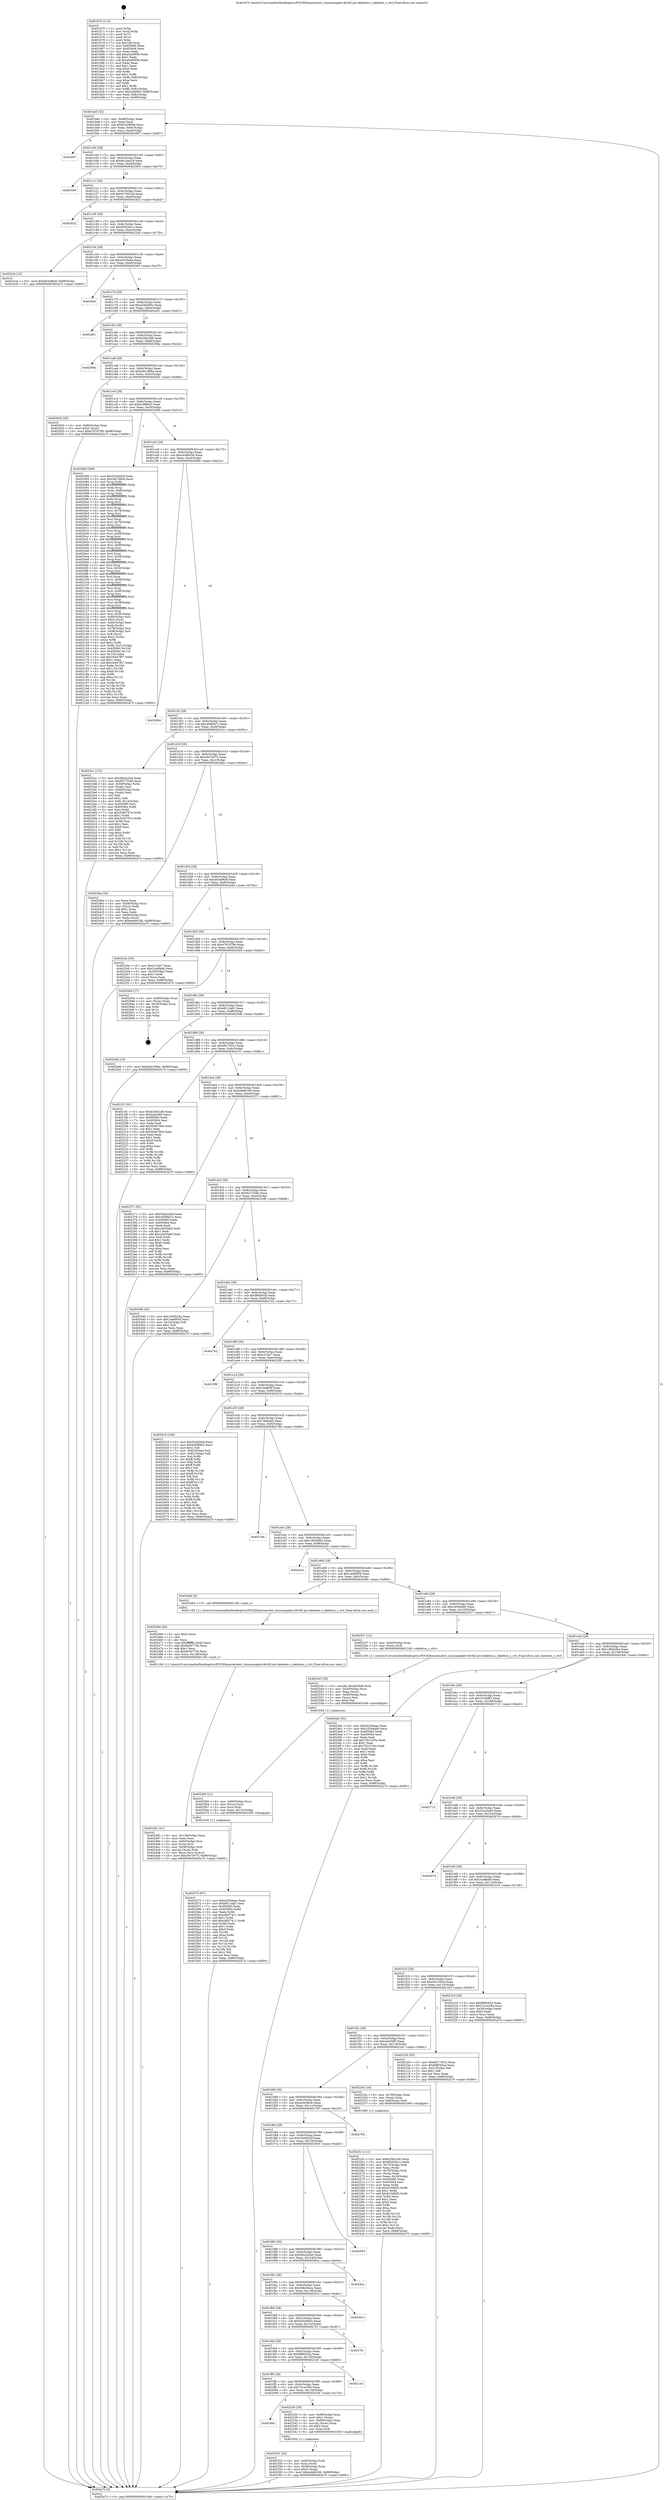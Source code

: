 digraph "0x401b70" {
  label = "0x401b70 (/mnt/c/Users/mathe/Desktop/tcc/POCII/binaries/extr_linuxsamplesv4lv4l2-pci-skeleton.c_skeleton_s_ctrl_Final-ollvm.out::main(0))"
  labelloc = "t"
  node[shape=record]

  Entry [label="",width=0.3,height=0.3,shape=circle,fillcolor=black,style=filled]
  "0x401be0" [label="{
     0x401be0 [32]\l
     | [instrs]\l
     &nbsp;&nbsp;0x401be0 \<+6\>: mov -0x88(%rbp),%eax\l
     &nbsp;&nbsp;0x401be6 \<+2\>: mov %eax,%ecx\l
     &nbsp;&nbsp;0x401be8 \<+6\>: sub $0x81bc890b,%ecx\l
     &nbsp;&nbsp;0x401bee \<+6\>: mov %eax,-0x9c(%rbp)\l
     &nbsp;&nbsp;0x401bf4 \<+6\>: mov %ecx,-0xa0(%rbp)\l
     &nbsp;&nbsp;0x401bfa \<+6\>: je 00000000004026f7 \<main+0xb87\>\l
  }"]
  "0x4026f7" [label="{
     0x4026f7\l
  }", style=dashed]
  "0x401c00" [label="{
     0x401c00 [28]\l
     | [instrs]\l
     &nbsp;&nbsp;0x401c00 \<+5\>: jmp 0000000000401c05 \<main+0x95\>\l
     &nbsp;&nbsp;0x401c05 \<+6\>: mov -0x9c(%rbp),%eax\l
     &nbsp;&nbsp;0x401c0b \<+5\>: sub $0x8410aa18,%eax\l
     &nbsp;&nbsp;0x401c10 \<+6\>: mov %eax,-0xa4(%rbp)\l
     &nbsp;&nbsp;0x401c16 \<+6\>: je 00000000004025e5 \<main+0xa75\>\l
  }"]
  Exit [label="",width=0.3,height=0.3,shape=circle,fillcolor=black,style=filled,peripheries=2]
  "0x4025e5" [label="{
     0x4025e5\l
  }", style=dashed]
  "0x401c1c" [label="{
     0x401c1c [28]\l
     | [instrs]\l
     &nbsp;&nbsp;0x401c1c \<+5\>: jmp 0000000000401c21 \<main+0xb1\>\l
     &nbsp;&nbsp;0x401c21 \<+6\>: mov -0x9c(%rbp),%eax\l
     &nbsp;&nbsp;0x401c27 \<+5\>: sub $0x9179d14d,%eax\l
     &nbsp;&nbsp;0x401c2c \<+6\>: mov %eax,-0xa8(%rbp)\l
     &nbsp;&nbsp;0x401c32 \<+6\>: je 0000000000402622 \<main+0xab2\>\l
  }"]
  "0x402575" [label="{
     0x402575 [97]\l
     | [instrs]\l
     &nbsp;&nbsp;0x402575 \<+5\>: mov $0xa020deaa,%eax\l
     &nbsp;&nbsp;0x40257a \<+5\>: mov $0xd811daf1,%esi\l
     &nbsp;&nbsp;0x40257f \<+7\>: mov 0x405060,%edx\l
     &nbsp;&nbsp;0x402586 \<+8\>: mov 0x405064,%r8d\l
     &nbsp;&nbsp;0x40258e \<+3\>: mov %edx,%r9d\l
     &nbsp;&nbsp;0x402591 \<+7\>: sub $0xcdb57411,%r9d\l
     &nbsp;&nbsp;0x402598 \<+4\>: sub $0x1,%r9d\l
     &nbsp;&nbsp;0x40259c \<+7\>: add $0xcdb57411,%r9d\l
     &nbsp;&nbsp;0x4025a3 \<+4\>: imul %r9d,%edx\l
     &nbsp;&nbsp;0x4025a7 \<+3\>: and $0x1,%edx\l
     &nbsp;&nbsp;0x4025aa \<+3\>: cmp $0x0,%edx\l
     &nbsp;&nbsp;0x4025ad \<+4\>: sete %r10b\l
     &nbsp;&nbsp;0x4025b1 \<+4\>: cmp $0xa,%r8d\l
     &nbsp;&nbsp;0x4025b5 \<+4\>: setl %r11b\l
     &nbsp;&nbsp;0x4025b9 \<+3\>: mov %r10b,%bl\l
     &nbsp;&nbsp;0x4025bc \<+3\>: and %r11b,%bl\l
     &nbsp;&nbsp;0x4025bf \<+3\>: xor %r11b,%r10b\l
     &nbsp;&nbsp;0x4025c2 \<+3\>: or %r10b,%bl\l
     &nbsp;&nbsp;0x4025c5 \<+3\>: test $0x1,%bl\l
     &nbsp;&nbsp;0x4025c8 \<+3\>: cmovne %esi,%eax\l
     &nbsp;&nbsp;0x4025cb \<+6\>: mov %eax,-0x88(%rbp)\l
     &nbsp;&nbsp;0x4025d1 \<+5\>: jmp 0000000000402a70 \<main+0xf00\>\l
  }"]
  "0x402622" [label="{
     0x402622\l
  }", style=dashed]
  "0x401c38" [label="{
     0x401c38 [28]\l
     | [instrs]\l
     &nbsp;&nbsp;0x401c38 \<+5\>: jmp 0000000000401c3d \<main+0xcd\>\l
     &nbsp;&nbsp;0x401c3d \<+6\>: mov -0x9c(%rbp),%eax\l
     &nbsp;&nbsp;0x401c43 \<+5\>: sub $0x95d34e1c,%eax\l
     &nbsp;&nbsp;0x401c48 \<+6\>: mov %eax,-0xac(%rbp)\l
     &nbsp;&nbsp;0x401c4e \<+6\>: je 00000000004022cb \<main+0x75b\>\l
  }"]
  "0x402560" [label="{
     0x402560 [21]\l
     | [instrs]\l
     &nbsp;&nbsp;0x402560 \<+4\>: mov -0x60(%rbp),%rcx\l
     &nbsp;&nbsp;0x402564 \<+3\>: mov (%rcx),%rcx\l
     &nbsp;&nbsp;0x402567 \<+3\>: mov %rcx,%rdi\l
     &nbsp;&nbsp;0x40256a \<+6\>: mov %eax,-0x13c(%rbp)\l
     &nbsp;&nbsp;0x402570 \<+5\>: call 0000000000401030 \<free@plt\>\l
     | [calls]\l
     &nbsp;&nbsp;0x401030 \{1\} (unknown)\l
  }"]
  "0x4022cb" [label="{
     0x4022cb [15]\l
     | [instrs]\l
     &nbsp;&nbsp;0x4022cb \<+10\>: movl $0xd63a96c8,-0x88(%rbp)\l
     &nbsp;&nbsp;0x4022d5 \<+5\>: jmp 0000000000402a70 \<main+0xf00\>\l
  }"]
  "0x401c54" [label="{
     0x401c54 [28]\l
     | [instrs]\l
     &nbsp;&nbsp;0x401c54 \<+5\>: jmp 0000000000401c59 \<main+0xe9\>\l
     &nbsp;&nbsp;0x401c59 \<+6\>: mov -0x9c(%rbp),%eax\l
     &nbsp;&nbsp;0x401c5f \<+5\>: sub $0xa020deaa,%eax\l
     &nbsp;&nbsp;0x401c64 \<+6\>: mov %eax,-0xb0(%rbp)\l
     &nbsp;&nbsp;0x401c6a \<+6\>: je 00000000004029ef \<main+0xe7f\>\l
  }"]
  "0x402543" [label="{
     0x402543 [29]\l
     | [instrs]\l
     &nbsp;&nbsp;0x402543 \<+10\>: movabs $0x4030d6,%rdi\l
     &nbsp;&nbsp;0x40254d \<+4\>: mov -0x50(%rbp),%rcx\l
     &nbsp;&nbsp;0x402551 \<+2\>: mov %eax,(%rcx)\l
     &nbsp;&nbsp;0x402553 \<+4\>: mov -0x50(%rbp),%rcx\l
     &nbsp;&nbsp;0x402557 \<+2\>: mov (%rcx),%esi\l
     &nbsp;&nbsp;0x402559 \<+2\>: mov $0x0,%al\l
     &nbsp;&nbsp;0x40255b \<+5\>: call 0000000000401040 \<printf@plt\>\l
     | [calls]\l
     &nbsp;&nbsp;0x401040 \{1\} (unknown)\l
  }"]
  "0x4029ef" [label="{
     0x4029ef\l
  }", style=dashed]
  "0x401c70" [label="{
     0x401c70 [28]\l
     | [instrs]\l
     &nbsp;&nbsp;0x401c70 \<+5\>: jmp 0000000000401c75 \<main+0x105\>\l
     &nbsp;&nbsp;0x401c75 \<+6\>: mov -0x9c(%rbp),%eax\l
     &nbsp;&nbsp;0x401c7b \<+5\>: sub $0xa5dd280c,%eax\l
     &nbsp;&nbsp;0x401c80 \<+6\>: mov %eax,-0xb4(%rbp)\l
     &nbsp;&nbsp;0x401c86 \<+6\>: je 0000000000402a61 \<main+0xef1\>\l
  }"]
  "0x402491" [label="{
     0x402491 [41]\l
     | [instrs]\l
     &nbsp;&nbsp;0x402491 \<+6\>: mov -0x138(%rbp),%ecx\l
     &nbsp;&nbsp;0x402497 \<+3\>: imul %eax,%ecx\l
     &nbsp;&nbsp;0x40249a \<+4\>: mov -0x60(%rbp),%rsi\l
     &nbsp;&nbsp;0x40249e \<+3\>: mov (%rsi),%rsi\l
     &nbsp;&nbsp;0x4024a1 \<+4\>: mov -0x58(%rbp),%rdi\l
     &nbsp;&nbsp;0x4024a5 \<+3\>: movslq (%rdi),%rdi\l
     &nbsp;&nbsp;0x4024a8 \<+3\>: mov %ecx,(%rsi,%rdi,4)\l
     &nbsp;&nbsp;0x4024ab \<+10\>: movl $0xc9e7e075,-0x88(%rbp)\l
     &nbsp;&nbsp;0x4024b5 \<+5\>: jmp 0000000000402a70 \<main+0xf00\>\l
  }"]
  "0x402a61" [label="{
     0x402a61\l
  }", style=dashed]
  "0x401c8c" [label="{
     0x401c8c [28]\l
     | [instrs]\l
     &nbsp;&nbsp;0x401c8c \<+5\>: jmp 0000000000401c91 \<main+0x121\>\l
     &nbsp;&nbsp;0x401c91 \<+6\>: mov -0x9c(%rbp),%eax\l
     &nbsp;&nbsp;0x401c97 \<+5\>: sub $0xb258c2d6,%eax\l
     &nbsp;&nbsp;0x401c9c \<+6\>: mov %eax,-0xb8(%rbp)\l
     &nbsp;&nbsp;0x401ca2 \<+6\>: je 000000000040299a \<main+0xe2a\>\l
  }"]
  "0x402469" [label="{
     0x402469 [40]\l
     | [instrs]\l
     &nbsp;&nbsp;0x402469 \<+5\>: mov $0x2,%ecx\l
     &nbsp;&nbsp;0x40246e \<+1\>: cltd\l
     &nbsp;&nbsp;0x40246f \<+2\>: idiv %ecx\l
     &nbsp;&nbsp;0x402471 \<+6\>: imul $0xfffffffe,%edx,%ecx\l
     &nbsp;&nbsp;0x402477 \<+6\>: add $0x9e5b775b,%ecx\l
     &nbsp;&nbsp;0x40247d \<+3\>: add $0x1,%ecx\l
     &nbsp;&nbsp;0x402480 \<+6\>: sub $0x9e5b775b,%ecx\l
     &nbsp;&nbsp;0x402486 \<+6\>: mov %ecx,-0x138(%rbp)\l
     &nbsp;&nbsp;0x40248c \<+5\>: call 0000000000401160 \<next_i\>\l
     | [calls]\l
     &nbsp;&nbsp;0x401160 \{1\} (/mnt/c/Users/mathe/Desktop/tcc/POCII/binaries/extr_linuxsamplesv4lv4l2-pci-skeleton.c_skeleton_s_ctrl_Final-ollvm.out::next_i)\l
  }"]
  "0x40299a" [label="{
     0x40299a\l
  }", style=dashed]
  "0x401ca8" [label="{
     0x401ca8 [28]\l
     | [instrs]\l
     &nbsp;&nbsp;0x401ca8 \<+5\>: jmp 0000000000401cad \<main+0x13d\>\l
     &nbsp;&nbsp;0x401cad \<+6\>: mov -0x9c(%rbp),%eax\l
     &nbsp;&nbsp;0x401cb3 \<+5\>: sub $0xb4b1d68a,%eax\l
     &nbsp;&nbsp;0x401cb8 \<+6\>: mov %eax,-0xbc(%rbp)\l
     &nbsp;&nbsp;0x401cbe \<+6\>: je 000000000040292b \<main+0xdbb\>\l
  }"]
  "0x402351" [label="{
     0x402351 [32]\l
     | [instrs]\l
     &nbsp;&nbsp;0x402351 \<+4\>: mov -0x60(%rbp),%rdi\l
     &nbsp;&nbsp;0x402355 \<+3\>: mov %rax,(%rdi)\l
     &nbsp;&nbsp;0x402358 \<+4\>: mov -0x58(%rbp),%rax\l
     &nbsp;&nbsp;0x40235c \<+6\>: movl $0x0,(%rax)\l
     &nbsp;&nbsp;0x402362 \<+10\>: movl $0xeeb89166,-0x88(%rbp)\l
     &nbsp;&nbsp;0x40236c \<+5\>: jmp 0000000000402a70 \<main+0xf00\>\l
  }"]
  "0x40292b" [label="{
     0x40292b [25]\l
     | [instrs]\l
     &nbsp;&nbsp;0x40292b \<+4\>: mov -0x80(%rbp),%rax\l
     &nbsp;&nbsp;0x40292f \<+6\>: movl $0x0,(%rax)\l
     &nbsp;&nbsp;0x402935 \<+10\>: movl $0xd787d799,-0x88(%rbp)\l
     &nbsp;&nbsp;0x40293f \<+5\>: jmp 0000000000402a70 \<main+0xf00\>\l
  }"]
  "0x401cc4" [label="{
     0x401cc4 [28]\l
     | [instrs]\l
     &nbsp;&nbsp;0x401cc4 \<+5\>: jmp 0000000000401cc9 \<main+0x159\>\l
     &nbsp;&nbsp;0x401cc9 \<+6\>: mov -0x9c(%rbp),%eax\l
     &nbsp;&nbsp;0x401ccf \<+5\>: sub $0xbc0f89e2,%eax\l
     &nbsp;&nbsp;0x401cd4 \<+6\>: mov %eax,-0xc0(%rbp)\l
     &nbsp;&nbsp;0x401cda \<+6\>: je 0000000000402080 \<main+0x510\>\l
  }"]
  "0x40200c" [label="{
     0x40200c\l
  }", style=dashed]
  "0x402080" [label="{
     0x402080 [309]\l
     | [instrs]\l
     &nbsp;&nbsp;0x402080 \<+5\>: mov $0x52e92b2f,%eax\l
     &nbsp;&nbsp;0x402085 \<+5\>: mov $0x2dc7d9cd,%ecx\l
     &nbsp;&nbsp;0x40208a \<+3\>: mov %rsp,%rdx\l
     &nbsp;&nbsp;0x40208d \<+4\>: add $0xfffffffffffffff0,%rdx\l
     &nbsp;&nbsp;0x402091 \<+3\>: mov %rdx,%rsp\l
     &nbsp;&nbsp;0x402094 \<+4\>: mov %rdx,-0x80(%rbp)\l
     &nbsp;&nbsp;0x402098 \<+3\>: mov %rsp,%rdx\l
     &nbsp;&nbsp;0x40209b \<+4\>: add $0xfffffffffffffff0,%rdx\l
     &nbsp;&nbsp;0x40209f \<+3\>: mov %rdx,%rsp\l
     &nbsp;&nbsp;0x4020a2 \<+3\>: mov %rsp,%rsi\l
     &nbsp;&nbsp;0x4020a5 \<+4\>: add $0xfffffffffffffff0,%rsi\l
     &nbsp;&nbsp;0x4020a9 \<+3\>: mov %rsi,%rsp\l
     &nbsp;&nbsp;0x4020ac \<+4\>: mov %rsi,-0x78(%rbp)\l
     &nbsp;&nbsp;0x4020b0 \<+3\>: mov %rsp,%rsi\l
     &nbsp;&nbsp;0x4020b3 \<+4\>: add $0xfffffffffffffff0,%rsi\l
     &nbsp;&nbsp;0x4020b7 \<+3\>: mov %rsi,%rsp\l
     &nbsp;&nbsp;0x4020ba \<+4\>: mov %rsi,-0x70(%rbp)\l
     &nbsp;&nbsp;0x4020be \<+3\>: mov %rsp,%rsi\l
     &nbsp;&nbsp;0x4020c1 \<+4\>: add $0xfffffffffffffff0,%rsi\l
     &nbsp;&nbsp;0x4020c5 \<+3\>: mov %rsi,%rsp\l
     &nbsp;&nbsp;0x4020c8 \<+4\>: mov %rsi,-0x68(%rbp)\l
     &nbsp;&nbsp;0x4020cc \<+3\>: mov %rsp,%rsi\l
     &nbsp;&nbsp;0x4020cf \<+4\>: add $0xfffffffffffffff0,%rsi\l
     &nbsp;&nbsp;0x4020d3 \<+3\>: mov %rsi,%rsp\l
     &nbsp;&nbsp;0x4020d6 \<+4\>: mov %rsi,-0x60(%rbp)\l
     &nbsp;&nbsp;0x4020da \<+3\>: mov %rsp,%rsi\l
     &nbsp;&nbsp;0x4020dd \<+4\>: add $0xfffffffffffffff0,%rsi\l
     &nbsp;&nbsp;0x4020e1 \<+3\>: mov %rsi,%rsp\l
     &nbsp;&nbsp;0x4020e4 \<+4\>: mov %rsi,-0x58(%rbp)\l
     &nbsp;&nbsp;0x4020e8 \<+3\>: mov %rsp,%rsi\l
     &nbsp;&nbsp;0x4020eb \<+4\>: add $0xfffffffffffffff0,%rsi\l
     &nbsp;&nbsp;0x4020ef \<+3\>: mov %rsi,%rsp\l
     &nbsp;&nbsp;0x4020f2 \<+4\>: mov %rsi,-0x50(%rbp)\l
     &nbsp;&nbsp;0x4020f6 \<+3\>: mov %rsp,%rsi\l
     &nbsp;&nbsp;0x4020f9 \<+4\>: add $0xfffffffffffffff0,%rsi\l
     &nbsp;&nbsp;0x4020fd \<+3\>: mov %rsi,%rsp\l
     &nbsp;&nbsp;0x402100 \<+4\>: mov %rsi,-0x48(%rbp)\l
     &nbsp;&nbsp;0x402104 \<+3\>: mov %rsp,%rsi\l
     &nbsp;&nbsp;0x402107 \<+4\>: add $0xfffffffffffffff0,%rsi\l
     &nbsp;&nbsp;0x40210b \<+3\>: mov %rsi,%rsp\l
     &nbsp;&nbsp;0x40210e \<+4\>: mov %rsi,-0x40(%rbp)\l
     &nbsp;&nbsp;0x402112 \<+3\>: mov %rsp,%rsi\l
     &nbsp;&nbsp;0x402115 \<+4\>: add $0xfffffffffffffff0,%rsi\l
     &nbsp;&nbsp;0x402119 \<+3\>: mov %rsi,%rsp\l
     &nbsp;&nbsp;0x40211c \<+4\>: mov %rsi,-0x38(%rbp)\l
     &nbsp;&nbsp;0x402120 \<+3\>: mov %rsp,%rsi\l
     &nbsp;&nbsp;0x402123 \<+4\>: add $0xfffffffffffffff0,%rsi\l
     &nbsp;&nbsp;0x402127 \<+3\>: mov %rsi,%rsp\l
     &nbsp;&nbsp;0x40212a \<+4\>: mov %rsi,-0x30(%rbp)\l
     &nbsp;&nbsp;0x40212e \<+4\>: mov -0x80(%rbp),%rsi\l
     &nbsp;&nbsp;0x402132 \<+6\>: movl $0x0,(%rsi)\l
     &nbsp;&nbsp;0x402138 \<+6\>: mov -0x8c(%rbp),%edi\l
     &nbsp;&nbsp;0x40213e \<+2\>: mov %edi,(%rdx)\l
     &nbsp;&nbsp;0x402140 \<+4\>: mov -0x78(%rbp),%rsi\l
     &nbsp;&nbsp;0x402144 \<+7\>: mov -0x98(%rbp),%r8\l
     &nbsp;&nbsp;0x40214b \<+3\>: mov %r8,(%rsi)\l
     &nbsp;&nbsp;0x40214e \<+3\>: cmpl $0x2,(%rdx)\l
     &nbsp;&nbsp;0x402151 \<+4\>: setne %r9b\l
     &nbsp;&nbsp;0x402155 \<+4\>: and $0x1,%r9b\l
     &nbsp;&nbsp;0x402159 \<+4\>: mov %r9b,-0x21(%rbp)\l
     &nbsp;&nbsp;0x40215d \<+8\>: mov 0x405060,%r10d\l
     &nbsp;&nbsp;0x402165 \<+8\>: mov 0x405064,%r11d\l
     &nbsp;&nbsp;0x40216d \<+3\>: mov %r10d,%ebx\l
     &nbsp;&nbsp;0x402170 \<+6\>: add $0x24447f07,%ebx\l
     &nbsp;&nbsp;0x402176 \<+3\>: sub $0x1,%ebx\l
     &nbsp;&nbsp;0x402179 \<+6\>: sub $0x24447f07,%ebx\l
     &nbsp;&nbsp;0x40217f \<+4\>: imul %ebx,%r10d\l
     &nbsp;&nbsp;0x402183 \<+4\>: and $0x1,%r10d\l
     &nbsp;&nbsp;0x402187 \<+4\>: cmp $0x0,%r10d\l
     &nbsp;&nbsp;0x40218b \<+4\>: sete %r9b\l
     &nbsp;&nbsp;0x40218f \<+4\>: cmp $0xa,%r11d\l
     &nbsp;&nbsp;0x402193 \<+4\>: setl %r14b\l
     &nbsp;&nbsp;0x402197 \<+3\>: mov %r9b,%r15b\l
     &nbsp;&nbsp;0x40219a \<+3\>: and %r14b,%r15b\l
     &nbsp;&nbsp;0x40219d \<+3\>: xor %r14b,%r9b\l
     &nbsp;&nbsp;0x4021a0 \<+3\>: or %r9b,%r15b\l
     &nbsp;&nbsp;0x4021a3 \<+4\>: test $0x1,%r15b\l
     &nbsp;&nbsp;0x4021a7 \<+3\>: cmovne %ecx,%eax\l
     &nbsp;&nbsp;0x4021aa \<+6\>: mov %eax,-0x88(%rbp)\l
     &nbsp;&nbsp;0x4021b0 \<+5\>: jmp 0000000000402a70 \<main+0xf00\>\l
  }"]
  "0x401ce0" [label="{
     0x401ce0 [28]\l
     | [instrs]\l
     &nbsp;&nbsp;0x401ce0 \<+5\>: jmp 0000000000401ce5 \<main+0x175\>\l
     &nbsp;&nbsp;0x401ce5 \<+6\>: mov -0x9c(%rbp),%eax\l
     &nbsp;&nbsp;0x401ceb \<+5\>: sub $0xc4489c5d,%eax\l
     &nbsp;&nbsp;0x401cf0 \<+6\>: mov %eax,-0xc4(%rbp)\l
     &nbsp;&nbsp;0x401cf6 \<+6\>: je 0000000000402884 \<main+0xd14\>\l
  }"]
  "0x402334" [label="{
     0x402334 [29]\l
     | [instrs]\l
     &nbsp;&nbsp;0x402334 \<+4\>: mov -0x68(%rbp),%rax\l
     &nbsp;&nbsp;0x402338 \<+6\>: movl $0x1,(%rax)\l
     &nbsp;&nbsp;0x40233e \<+4\>: mov -0x68(%rbp),%rax\l
     &nbsp;&nbsp;0x402342 \<+3\>: movslq (%rax),%rax\l
     &nbsp;&nbsp;0x402345 \<+4\>: shl $0x2,%rax\l
     &nbsp;&nbsp;0x402349 \<+3\>: mov %rax,%rdi\l
     &nbsp;&nbsp;0x40234c \<+5\>: call 0000000000401050 \<malloc@plt\>\l
     | [calls]\l
     &nbsp;&nbsp;0x401050 \{1\} (unknown)\l
  }"]
  "0x402884" [label="{
     0x402884\l
  }", style=dashed]
  "0x401cfc" [label="{
     0x401cfc [28]\l
     | [instrs]\l
     &nbsp;&nbsp;0x401cfc \<+5\>: jmp 0000000000401d01 \<main+0x191\>\l
     &nbsp;&nbsp;0x401d01 \<+6\>: mov -0x9c(%rbp),%eax\l
     &nbsp;&nbsp;0x401d07 \<+5\>: sub $0xc658bb7c,%eax\l
     &nbsp;&nbsp;0x401d0c \<+6\>: mov %eax,-0xc8(%rbp)\l
     &nbsp;&nbsp;0x401d12 \<+6\>: je 00000000004023cc \<main+0x85c\>\l
  }"]
  "0x401ff0" [label="{
     0x401ff0 [28]\l
     | [instrs]\l
     &nbsp;&nbsp;0x401ff0 \<+5\>: jmp 0000000000401ff5 \<main+0x485\>\l
     &nbsp;&nbsp;0x401ff5 \<+6\>: mov -0x9c(%rbp),%eax\l
     &nbsp;&nbsp;0x401ffb \<+5\>: sub $0x7e1ec59a,%eax\l
     &nbsp;&nbsp;0x402000 \<+6\>: mov %eax,-0x134(%rbp)\l
     &nbsp;&nbsp;0x402006 \<+6\>: je 0000000000402334 \<main+0x7c4\>\l
  }"]
  "0x4023cc" [label="{
     0x4023cc [122]\l
     | [instrs]\l
     &nbsp;&nbsp;0x4023cc \<+5\>: mov $0x56a2a2bd,%eax\l
     &nbsp;&nbsp;0x4023d1 \<+5\>: mov $0xf5273346,%ecx\l
     &nbsp;&nbsp;0x4023d6 \<+4\>: mov -0x58(%rbp),%rdx\l
     &nbsp;&nbsp;0x4023da \<+2\>: mov (%rdx),%esi\l
     &nbsp;&nbsp;0x4023dc \<+4\>: mov -0x68(%rbp),%rdx\l
     &nbsp;&nbsp;0x4023e0 \<+2\>: cmp (%rdx),%esi\l
     &nbsp;&nbsp;0x4023e2 \<+4\>: setl %dil\l
     &nbsp;&nbsp;0x4023e6 \<+4\>: and $0x1,%dil\l
     &nbsp;&nbsp;0x4023ea \<+4\>: mov %dil,-0x1a(%rbp)\l
     &nbsp;&nbsp;0x4023ee \<+7\>: mov 0x405060,%esi\l
     &nbsp;&nbsp;0x4023f5 \<+8\>: mov 0x405064,%r8d\l
     &nbsp;&nbsp;0x4023fd \<+3\>: mov %esi,%r9d\l
     &nbsp;&nbsp;0x402400 \<+7\>: sub $0x32b0797e,%r9d\l
     &nbsp;&nbsp;0x402407 \<+4\>: sub $0x1,%r9d\l
     &nbsp;&nbsp;0x40240b \<+7\>: add $0x32b0797e,%r9d\l
     &nbsp;&nbsp;0x402412 \<+4\>: imul %r9d,%esi\l
     &nbsp;&nbsp;0x402416 \<+3\>: and $0x1,%esi\l
     &nbsp;&nbsp;0x402419 \<+3\>: cmp $0x0,%esi\l
     &nbsp;&nbsp;0x40241c \<+4\>: sete %dil\l
     &nbsp;&nbsp;0x402420 \<+4\>: cmp $0xa,%r8d\l
     &nbsp;&nbsp;0x402424 \<+4\>: setl %r10b\l
     &nbsp;&nbsp;0x402428 \<+3\>: mov %dil,%r11b\l
     &nbsp;&nbsp;0x40242b \<+3\>: and %r10b,%r11b\l
     &nbsp;&nbsp;0x40242e \<+3\>: xor %r10b,%dil\l
     &nbsp;&nbsp;0x402431 \<+3\>: or %dil,%r11b\l
     &nbsp;&nbsp;0x402434 \<+4\>: test $0x1,%r11b\l
     &nbsp;&nbsp;0x402438 \<+3\>: cmovne %ecx,%eax\l
     &nbsp;&nbsp;0x40243b \<+6\>: mov %eax,-0x88(%rbp)\l
     &nbsp;&nbsp;0x402441 \<+5\>: jmp 0000000000402a70 \<main+0xf00\>\l
  }"]
  "0x401d18" [label="{
     0x401d18 [28]\l
     | [instrs]\l
     &nbsp;&nbsp;0x401d18 \<+5\>: jmp 0000000000401d1d \<main+0x1ad\>\l
     &nbsp;&nbsp;0x401d1d \<+6\>: mov -0x9c(%rbp),%eax\l
     &nbsp;&nbsp;0x401d23 \<+5\>: sub $0xc9e7e075,%eax\l
     &nbsp;&nbsp;0x401d28 \<+6\>: mov %eax,-0xcc(%rbp)\l
     &nbsp;&nbsp;0x401d2e \<+6\>: je 00000000004024ba \<main+0x94a\>\l
  }"]
  "0x4021d3" [label="{
     0x4021d3\l
  }", style=dashed]
  "0x4024ba" [label="{
     0x4024ba [34]\l
     | [instrs]\l
     &nbsp;&nbsp;0x4024ba \<+2\>: xor %eax,%eax\l
     &nbsp;&nbsp;0x4024bc \<+4\>: mov -0x58(%rbp),%rcx\l
     &nbsp;&nbsp;0x4024c0 \<+2\>: mov (%rcx),%edx\l
     &nbsp;&nbsp;0x4024c2 \<+3\>: sub $0x1,%eax\l
     &nbsp;&nbsp;0x4024c5 \<+2\>: sub %eax,%edx\l
     &nbsp;&nbsp;0x4024c7 \<+4\>: mov -0x58(%rbp),%rcx\l
     &nbsp;&nbsp;0x4024cb \<+2\>: mov %edx,(%rcx)\l
     &nbsp;&nbsp;0x4024cd \<+10\>: movl $0xeeb89166,-0x88(%rbp)\l
     &nbsp;&nbsp;0x4024d7 \<+5\>: jmp 0000000000402a70 \<main+0xf00\>\l
  }"]
  "0x401d34" [label="{
     0x401d34 [28]\l
     | [instrs]\l
     &nbsp;&nbsp;0x401d34 \<+5\>: jmp 0000000000401d39 \<main+0x1c9\>\l
     &nbsp;&nbsp;0x401d39 \<+6\>: mov -0x9c(%rbp),%eax\l
     &nbsp;&nbsp;0x401d3f \<+5\>: sub $0xd63a96c8,%eax\l
     &nbsp;&nbsp;0x401d44 \<+6\>: mov %eax,-0xd0(%rbp)\l
     &nbsp;&nbsp;0x401d4a \<+6\>: je 00000000004022da \<main+0x76a\>\l
  }"]
  "0x401fd4" [label="{
     0x401fd4 [28]\l
     | [instrs]\l
     &nbsp;&nbsp;0x401fd4 \<+5\>: jmp 0000000000401fd9 \<main+0x469\>\l
     &nbsp;&nbsp;0x401fd9 \<+6\>: mov -0x9c(%rbp),%eax\l
     &nbsp;&nbsp;0x401fdf \<+5\>: sub $0x6f80542a,%eax\l
     &nbsp;&nbsp;0x401fe4 \<+6\>: mov %eax,-0x130(%rbp)\l
     &nbsp;&nbsp;0x401fea \<+6\>: je 00000000004021d3 \<main+0x663\>\l
  }"]
  "0x4022da" [label="{
     0x4022da [30]\l
     | [instrs]\l
     &nbsp;&nbsp;0x4022da \<+5\>: mov $0xc219a7,%eax\l
     &nbsp;&nbsp;0x4022df \<+5\>: mov $0x2ca8fabb,%ecx\l
     &nbsp;&nbsp;0x4022e4 \<+3\>: mov -0x20(%rbp),%edx\l
     &nbsp;&nbsp;0x4022e7 \<+3\>: cmp $0x1,%edx\l
     &nbsp;&nbsp;0x4022ea \<+3\>: cmovl %ecx,%eax\l
     &nbsp;&nbsp;0x4022ed \<+6\>: mov %eax,-0x88(%rbp)\l
     &nbsp;&nbsp;0x4022f3 \<+5\>: jmp 0000000000402a70 \<main+0xf00\>\l
  }"]
  "0x401d50" [label="{
     0x401d50 [28]\l
     | [instrs]\l
     &nbsp;&nbsp;0x401d50 \<+5\>: jmp 0000000000401d55 \<main+0x1e5\>\l
     &nbsp;&nbsp;0x401d55 \<+6\>: mov -0x9c(%rbp),%eax\l
     &nbsp;&nbsp;0x401d5b \<+5\>: sub $0xd787d799,%eax\l
     &nbsp;&nbsp;0x401d60 \<+6\>: mov %eax,-0xd4(%rbp)\l
     &nbsp;&nbsp;0x401d66 \<+6\>: je 0000000000402944 \<main+0xdd4\>\l
  }"]
  "0x4027f1" [label="{
     0x4027f1\l
  }", style=dashed]
  "0x402944" [label="{
     0x402944 [17]\l
     | [instrs]\l
     &nbsp;&nbsp;0x402944 \<+4\>: mov -0x80(%rbp),%rax\l
     &nbsp;&nbsp;0x402948 \<+2\>: mov (%rax),%eax\l
     &nbsp;&nbsp;0x40294a \<+4\>: lea -0x18(%rbp),%rsp\l
     &nbsp;&nbsp;0x40294e \<+1\>: pop %rbx\l
     &nbsp;&nbsp;0x40294f \<+2\>: pop %r14\l
     &nbsp;&nbsp;0x402951 \<+2\>: pop %r15\l
     &nbsp;&nbsp;0x402953 \<+1\>: pop %rbp\l
     &nbsp;&nbsp;0x402954 \<+1\>: ret\l
  }"]
  "0x401d6c" [label="{
     0x401d6c [28]\l
     | [instrs]\l
     &nbsp;&nbsp;0x401d6c \<+5\>: jmp 0000000000401d71 \<main+0x201\>\l
     &nbsp;&nbsp;0x401d71 \<+6\>: mov -0x9c(%rbp),%eax\l
     &nbsp;&nbsp;0x401d77 \<+5\>: sub $0xd811daf1,%eax\l
     &nbsp;&nbsp;0x401d7c \<+6\>: mov %eax,-0xd8(%rbp)\l
     &nbsp;&nbsp;0x401d82 \<+6\>: je 00000000004025d6 \<main+0xa66\>\l
  }"]
  "0x401fb8" [label="{
     0x401fb8 [28]\l
     | [instrs]\l
     &nbsp;&nbsp;0x401fb8 \<+5\>: jmp 0000000000401fbd \<main+0x44d\>\l
     &nbsp;&nbsp;0x401fbd \<+6\>: mov -0x9c(%rbp),%eax\l
     &nbsp;&nbsp;0x401fc3 \<+5\>: sub $0x64540be3,%eax\l
     &nbsp;&nbsp;0x401fc8 \<+6\>: mov %eax,-0x12c(%rbp)\l
     &nbsp;&nbsp;0x401fce \<+6\>: je 00000000004027f1 \<main+0xc81\>\l
  }"]
  "0x4025d6" [label="{
     0x4025d6 [15]\l
     | [instrs]\l
     &nbsp;&nbsp;0x4025d6 \<+10\>: movl $0xb4b1d68a,-0x88(%rbp)\l
     &nbsp;&nbsp;0x4025e0 \<+5\>: jmp 0000000000402a70 \<main+0xf00\>\l
  }"]
  "0x401d88" [label="{
     0x401d88 [28]\l
     | [instrs]\l
     &nbsp;&nbsp;0x401d88 \<+5\>: jmp 0000000000401d8d \<main+0x21d\>\l
     &nbsp;&nbsp;0x401d8d \<+6\>: mov -0x9c(%rbp),%eax\l
     &nbsp;&nbsp;0x401d93 \<+5\>: sub $0xd917553c,%eax\l
     &nbsp;&nbsp;0x401d98 \<+6\>: mov %eax,-0xdc(%rbp)\l
     &nbsp;&nbsp;0x401d9e \<+6\>: je 00000000004021f1 \<main+0x681\>\l
  }"]
  "0x40291c" [label="{
     0x40291c\l
  }", style=dashed]
  "0x4021f1" [label="{
     0x4021f1 [91]\l
     | [instrs]\l
     &nbsp;&nbsp;0x4021f1 \<+5\>: mov $0xb258c2d6,%eax\l
     &nbsp;&nbsp;0x4021f6 \<+5\>: mov $0x4a4cf4f5,%ecx\l
     &nbsp;&nbsp;0x4021fb \<+7\>: mov 0x405060,%edx\l
     &nbsp;&nbsp;0x402202 \<+7\>: mov 0x405064,%esi\l
     &nbsp;&nbsp;0x402209 \<+2\>: mov %edx,%edi\l
     &nbsp;&nbsp;0x40220b \<+6\>: add $0x5b4b79c6,%edi\l
     &nbsp;&nbsp;0x402211 \<+3\>: sub $0x1,%edi\l
     &nbsp;&nbsp;0x402214 \<+6\>: sub $0x5b4b79c6,%edi\l
     &nbsp;&nbsp;0x40221a \<+3\>: imul %edi,%edx\l
     &nbsp;&nbsp;0x40221d \<+3\>: and $0x1,%edx\l
     &nbsp;&nbsp;0x402220 \<+3\>: cmp $0x0,%edx\l
     &nbsp;&nbsp;0x402223 \<+4\>: sete %r8b\l
     &nbsp;&nbsp;0x402227 \<+3\>: cmp $0xa,%esi\l
     &nbsp;&nbsp;0x40222a \<+4\>: setl %r9b\l
     &nbsp;&nbsp;0x40222e \<+3\>: mov %r8b,%r10b\l
     &nbsp;&nbsp;0x402231 \<+3\>: and %r9b,%r10b\l
     &nbsp;&nbsp;0x402234 \<+3\>: xor %r9b,%r8b\l
     &nbsp;&nbsp;0x402237 \<+3\>: or %r8b,%r10b\l
     &nbsp;&nbsp;0x40223a \<+4\>: test $0x1,%r10b\l
     &nbsp;&nbsp;0x40223e \<+3\>: cmovne %ecx,%eax\l
     &nbsp;&nbsp;0x402241 \<+6\>: mov %eax,-0x88(%rbp)\l
     &nbsp;&nbsp;0x402247 \<+5\>: jmp 0000000000402a70 \<main+0xf00\>\l
  }"]
  "0x401da4" [label="{
     0x401da4 [28]\l
     | [instrs]\l
     &nbsp;&nbsp;0x401da4 \<+5\>: jmp 0000000000401da9 \<main+0x239\>\l
     &nbsp;&nbsp;0x401da9 \<+6\>: mov -0x9c(%rbp),%eax\l
     &nbsp;&nbsp;0x401daf \<+5\>: sub $0xeeb89166,%eax\l
     &nbsp;&nbsp;0x401db4 \<+6\>: mov %eax,-0xe0(%rbp)\l
     &nbsp;&nbsp;0x401dba \<+6\>: je 0000000000402371 \<main+0x801\>\l
  }"]
  "0x401f9c" [label="{
     0x401f9c [28]\l
     | [instrs]\l
     &nbsp;&nbsp;0x401f9c \<+5\>: jmp 0000000000401fa1 \<main+0x431\>\l
     &nbsp;&nbsp;0x401fa1 \<+6\>: mov -0x9c(%rbp),%eax\l
     &nbsp;&nbsp;0x401fa7 \<+5\>: sub $0x58b26eea,%eax\l
     &nbsp;&nbsp;0x401fac \<+6\>: mov %eax,-0x128(%rbp)\l
     &nbsp;&nbsp;0x401fb2 \<+6\>: je 000000000040291c \<main+0xdac\>\l
  }"]
  "0x402371" [label="{
     0x402371 [91]\l
     | [instrs]\l
     &nbsp;&nbsp;0x402371 \<+5\>: mov $0x56a2a2bd,%eax\l
     &nbsp;&nbsp;0x402376 \<+5\>: mov $0xc658bb7c,%ecx\l
     &nbsp;&nbsp;0x40237b \<+7\>: mov 0x405060,%edx\l
     &nbsp;&nbsp;0x402382 \<+7\>: mov 0x405064,%esi\l
     &nbsp;&nbsp;0x402389 \<+2\>: mov %edx,%edi\l
     &nbsp;&nbsp;0x40238b \<+6\>: sub $0xcc835ab0,%edi\l
     &nbsp;&nbsp;0x402391 \<+3\>: sub $0x1,%edi\l
     &nbsp;&nbsp;0x402394 \<+6\>: add $0xcc835ab0,%edi\l
     &nbsp;&nbsp;0x40239a \<+3\>: imul %edi,%edx\l
     &nbsp;&nbsp;0x40239d \<+3\>: and $0x1,%edx\l
     &nbsp;&nbsp;0x4023a0 \<+3\>: cmp $0x0,%edx\l
     &nbsp;&nbsp;0x4023a3 \<+4\>: sete %r8b\l
     &nbsp;&nbsp;0x4023a7 \<+3\>: cmp $0xa,%esi\l
     &nbsp;&nbsp;0x4023aa \<+4\>: setl %r9b\l
     &nbsp;&nbsp;0x4023ae \<+3\>: mov %r8b,%r10b\l
     &nbsp;&nbsp;0x4023b1 \<+3\>: and %r9b,%r10b\l
     &nbsp;&nbsp;0x4023b4 \<+3\>: xor %r9b,%r8b\l
     &nbsp;&nbsp;0x4023b7 \<+3\>: or %r8b,%r10b\l
     &nbsp;&nbsp;0x4023ba \<+4\>: test $0x1,%r10b\l
     &nbsp;&nbsp;0x4023be \<+3\>: cmovne %ecx,%eax\l
     &nbsp;&nbsp;0x4023c1 \<+6\>: mov %eax,-0x88(%rbp)\l
     &nbsp;&nbsp;0x4023c7 \<+5\>: jmp 0000000000402a70 \<main+0xf00\>\l
  }"]
  "0x401dc0" [label="{
     0x401dc0 [28]\l
     | [instrs]\l
     &nbsp;&nbsp;0x401dc0 \<+5\>: jmp 0000000000401dc5 \<main+0x255\>\l
     &nbsp;&nbsp;0x401dc5 \<+6\>: mov -0x9c(%rbp),%eax\l
     &nbsp;&nbsp;0x401dcb \<+5\>: sub $0xf5273346,%eax\l
     &nbsp;&nbsp;0x401dd0 \<+6\>: mov %eax,-0xe4(%rbp)\l
     &nbsp;&nbsp;0x401dd6 \<+6\>: je 0000000000402446 \<main+0x8d6\>\l
  }"]
  "0x4029ca" [label="{
     0x4029ca\l
  }", style=dashed]
  "0x402446" [label="{
     0x402446 [30]\l
     | [instrs]\l
     &nbsp;&nbsp;0x402446 \<+5\>: mov $0x1d92b2ba,%eax\l
     &nbsp;&nbsp;0x40244b \<+5\>: mov $0x1ae6f05d,%ecx\l
     &nbsp;&nbsp;0x402450 \<+3\>: mov -0x1a(%rbp),%dl\l
     &nbsp;&nbsp;0x402453 \<+3\>: test $0x1,%dl\l
     &nbsp;&nbsp;0x402456 \<+3\>: cmovne %ecx,%eax\l
     &nbsp;&nbsp;0x402459 \<+6\>: mov %eax,-0x88(%rbp)\l
     &nbsp;&nbsp;0x40245f \<+5\>: jmp 0000000000402a70 \<main+0xf00\>\l
  }"]
  "0x401ddc" [label="{
     0x401ddc [28]\l
     | [instrs]\l
     &nbsp;&nbsp;0x401ddc \<+5\>: jmp 0000000000401de1 \<main+0x271\>\l
     &nbsp;&nbsp;0x401de1 \<+6\>: mov -0x9c(%rbp),%eax\l
     &nbsp;&nbsp;0x401de7 \<+5\>: sub $0xf80fc62d,%eax\l
     &nbsp;&nbsp;0x401dec \<+6\>: mov %eax,-0xe8(%rbp)\l
     &nbsp;&nbsp;0x401df2 \<+6\>: je 00000000004027e2 \<main+0xc72\>\l
  }"]
  "0x401f80" [label="{
     0x401f80 [28]\l
     | [instrs]\l
     &nbsp;&nbsp;0x401f80 \<+5\>: jmp 0000000000401f85 \<main+0x415\>\l
     &nbsp;&nbsp;0x401f85 \<+6\>: mov -0x9c(%rbp),%eax\l
     &nbsp;&nbsp;0x401f8b \<+5\>: sub $0x56a2a2bd,%eax\l
     &nbsp;&nbsp;0x401f90 \<+6\>: mov %eax,-0x124(%rbp)\l
     &nbsp;&nbsp;0x401f96 \<+6\>: je 00000000004029ca \<main+0xe5a\>\l
  }"]
  "0x4027e2" [label="{
     0x4027e2\l
  }", style=dashed]
  "0x401df8" [label="{
     0x401df8 [28]\l
     | [instrs]\l
     &nbsp;&nbsp;0x401df8 \<+5\>: jmp 0000000000401dfd \<main+0x28d\>\l
     &nbsp;&nbsp;0x401dfd \<+6\>: mov -0x9c(%rbp),%eax\l
     &nbsp;&nbsp;0x401e03 \<+5\>: sub $0xc219a7,%eax\l
     &nbsp;&nbsp;0x401e08 \<+6\>: mov %eax,-0xec(%rbp)\l
     &nbsp;&nbsp;0x401e0e \<+6\>: je 00000000004022f8 \<main+0x788\>\l
  }"]
  "0x402955" [label="{
     0x402955\l
  }", style=dashed]
  "0x4022f8" [label="{
     0x4022f8\l
  }", style=dashed]
  "0x401e14" [label="{
     0x401e14 [28]\l
     | [instrs]\l
     &nbsp;&nbsp;0x401e14 \<+5\>: jmp 0000000000401e19 \<main+0x2a9\>\l
     &nbsp;&nbsp;0x401e19 \<+6\>: mov -0x9c(%rbp),%eax\l
     &nbsp;&nbsp;0x401e1f \<+5\>: sub $0x22e885f,%eax\l
     &nbsp;&nbsp;0x401e24 \<+6\>: mov %eax,-0xf0(%rbp)\l
     &nbsp;&nbsp;0x401e2a \<+6\>: je 0000000000402016 \<main+0x4a6\>\l
  }"]
  "0x401f64" [label="{
     0x401f64 [28]\l
     | [instrs]\l
     &nbsp;&nbsp;0x401f64 \<+5\>: jmp 0000000000401f69 \<main+0x3f9\>\l
     &nbsp;&nbsp;0x401f69 \<+6\>: mov -0x9c(%rbp),%eax\l
     &nbsp;&nbsp;0x401f6f \<+5\>: sub $0x52e92b2f,%eax\l
     &nbsp;&nbsp;0x401f74 \<+6\>: mov %eax,-0x120(%rbp)\l
     &nbsp;&nbsp;0x401f7a \<+6\>: je 0000000000402955 \<main+0xde5\>\l
  }"]
  "0x402016" [label="{
     0x402016 [106]\l
     | [instrs]\l
     &nbsp;&nbsp;0x402016 \<+5\>: mov $0x52e92b2f,%eax\l
     &nbsp;&nbsp;0x40201b \<+5\>: mov $0xbc0f89e2,%ecx\l
     &nbsp;&nbsp;0x402020 \<+2\>: mov $0x1,%dl\l
     &nbsp;&nbsp;0x402022 \<+7\>: mov -0x82(%rbp),%sil\l
     &nbsp;&nbsp;0x402029 \<+7\>: mov -0x81(%rbp),%dil\l
     &nbsp;&nbsp;0x402030 \<+3\>: mov %sil,%r8b\l
     &nbsp;&nbsp;0x402033 \<+4\>: xor $0xff,%r8b\l
     &nbsp;&nbsp;0x402037 \<+3\>: mov %dil,%r9b\l
     &nbsp;&nbsp;0x40203a \<+4\>: xor $0xff,%r9b\l
     &nbsp;&nbsp;0x40203e \<+3\>: xor $0x1,%dl\l
     &nbsp;&nbsp;0x402041 \<+3\>: mov %r8b,%r10b\l
     &nbsp;&nbsp;0x402044 \<+4\>: and $0xff,%r10b\l
     &nbsp;&nbsp;0x402048 \<+3\>: and %dl,%sil\l
     &nbsp;&nbsp;0x40204b \<+3\>: mov %r9b,%r11b\l
     &nbsp;&nbsp;0x40204e \<+4\>: and $0xff,%r11b\l
     &nbsp;&nbsp;0x402052 \<+3\>: and %dl,%dil\l
     &nbsp;&nbsp;0x402055 \<+3\>: or %sil,%r10b\l
     &nbsp;&nbsp;0x402058 \<+3\>: or %dil,%r11b\l
     &nbsp;&nbsp;0x40205b \<+3\>: xor %r11b,%r10b\l
     &nbsp;&nbsp;0x40205e \<+3\>: or %r9b,%r8b\l
     &nbsp;&nbsp;0x402061 \<+4\>: xor $0xff,%r8b\l
     &nbsp;&nbsp;0x402065 \<+3\>: or $0x1,%dl\l
     &nbsp;&nbsp;0x402068 \<+3\>: and %dl,%r8b\l
     &nbsp;&nbsp;0x40206b \<+3\>: or %r8b,%r10b\l
     &nbsp;&nbsp;0x40206e \<+4\>: test $0x1,%r10b\l
     &nbsp;&nbsp;0x402072 \<+3\>: cmovne %ecx,%eax\l
     &nbsp;&nbsp;0x402075 \<+6\>: mov %eax,-0x88(%rbp)\l
     &nbsp;&nbsp;0x40207b \<+5\>: jmp 0000000000402a70 \<main+0xf00\>\l
  }"]
  "0x401e30" [label="{
     0x401e30 [28]\l
     | [instrs]\l
     &nbsp;&nbsp;0x401e30 \<+5\>: jmp 0000000000401e35 \<main+0x2c5\>\l
     &nbsp;&nbsp;0x401e35 \<+6\>: mov -0x9c(%rbp),%eax\l
     &nbsp;&nbsp;0x401e3b \<+5\>: sub $0x7e66a44,%eax\l
     &nbsp;&nbsp;0x401e40 \<+6\>: mov %eax,-0xf4(%rbp)\l
     &nbsp;&nbsp;0x401e46 \<+6\>: je 000000000040276b \<main+0xbfb\>\l
  }"]
  "0x402a70" [label="{
     0x402a70 [5]\l
     | [instrs]\l
     &nbsp;&nbsp;0x402a70 \<+5\>: jmp 0000000000401be0 \<main+0x70\>\l
  }"]
  "0x401b70" [label="{
     0x401b70 [112]\l
     | [instrs]\l
     &nbsp;&nbsp;0x401b70 \<+1\>: push %rbp\l
     &nbsp;&nbsp;0x401b71 \<+3\>: mov %rsp,%rbp\l
     &nbsp;&nbsp;0x401b74 \<+2\>: push %r15\l
     &nbsp;&nbsp;0x401b76 \<+2\>: push %r14\l
     &nbsp;&nbsp;0x401b78 \<+1\>: push %rbx\l
     &nbsp;&nbsp;0x401b79 \<+7\>: sub $0x168,%rsp\l
     &nbsp;&nbsp;0x401b80 \<+7\>: mov 0x405060,%eax\l
     &nbsp;&nbsp;0x401b87 \<+7\>: mov 0x405064,%ecx\l
     &nbsp;&nbsp;0x401b8e \<+2\>: mov %eax,%edx\l
     &nbsp;&nbsp;0x401b90 \<+6\>: add $0xa5a69f36,%edx\l
     &nbsp;&nbsp;0x401b96 \<+3\>: sub $0x1,%edx\l
     &nbsp;&nbsp;0x401b99 \<+6\>: sub $0xa5a69f36,%edx\l
     &nbsp;&nbsp;0x401b9f \<+3\>: imul %edx,%eax\l
     &nbsp;&nbsp;0x401ba2 \<+3\>: and $0x1,%eax\l
     &nbsp;&nbsp;0x401ba5 \<+3\>: cmp $0x0,%eax\l
     &nbsp;&nbsp;0x401ba8 \<+4\>: sete %r8b\l
     &nbsp;&nbsp;0x401bac \<+4\>: and $0x1,%r8b\l
     &nbsp;&nbsp;0x401bb0 \<+7\>: mov %r8b,-0x82(%rbp)\l
     &nbsp;&nbsp;0x401bb7 \<+3\>: cmp $0xa,%ecx\l
     &nbsp;&nbsp;0x401bba \<+4\>: setl %r8b\l
     &nbsp;&nbsp;0x401bbe \<+4\>: and $0x1,%r8b\l
     &nbsp;&nbsp;0x401bc2 \<+7\>: mov %r8b,-0x81(%rbp)\l
     &nbsp;&nbsp;0x401bc9 \<+10\>: movl $0x22e885f,-0x88(%rbp)\l
     &nbsp;&nbsp;0x401bd3 \<+6\>: mov %edi,-0x8c(%rbp)\l
     &nbsp;&nbsp;0x401bd9 \<+7\>: mov %rsi,-0x98(%rbp)\l
  }"]
  "0x402795" [label="{
     0x402795\l
  }", style=dashed]
  "0x40225c" [label="{
     0x40225c [111]\l
     | [instrs]\l
     &nbsp;&nbsp;0x40225c \<+5\>: mov $0xb258c2d6,%ecx\l
     &nbsp;&nbsp;0x402261 \<+5\>: mov $0x95d34e1c,%edx\l
     &nbsp;&nbsp;0x402266 \<+4\>: mov -0x70(%rbp),%rdi\l
     &nbsp;&nbsp;0x40226a \<+2\>: mov %eax,(%rdi)\l
     &nbsp;&nbsp;0x40226c \<+4\>: mov -0x70(%rbp),%rdi\l
     &nbsp;&nbsp;0x402270 \<+2\>: mov (%rdi),%eax\l
     &nbsp;&nbsp;0x402272 \<+3\>: mov %eax,-0x20(%rbp)\l
     &nbsp;&nbsp;0x402275 \<+7\>: mov 0x405060,%eax\l
     &nbsp;&nbsp;0x40227c \<+7\>: mov 0x405064,%esi\l
     &nbsp;&nbsp;0x402283 \<+3\>: mov %eax,%r8d\l
     &nbsp;&nbsp;0x402286 \<+7\>: sub $0x810df2f3,%r8d\l
     &nbsp;&nbsp;0x40228d \<+4\>: sub $0x1,%r8d\l
     &nbsp;&nbsp;0x402291 \<+7\>: add $0x810df2f3,%r8d\l
     &nbsp;&nbsp;0x402298 \<+4\>: imul %r8d,%eax\l
     &nbsp;&nbsp;0x40229c \<+3\>: and $0x1,%eax\l
     &nbsp;&nbsp;0x40229f \<+3\>: cmp $0x0,%eax\l
     &nbsp;&nbsp;0x4022a2 \<+4\>: sete %r9b\l
     &nbsp;&nbsp;0x4022a6 \<+3\>: cmp $0xa,%esi\l
     &nbsp;&nbsp;0x4022a9 \<+4\>: setl %r10b\l
     &nbsp;&nbsp;0x4022ad \<+3\>: mov %r9b,%r11b\l
     &nbsp;&nbsp;0x4022b0 \<+3\>: and %r10b,%r11b\l
     &nbsp;&nbsp;0x4022b3 \<+3\>: xor %r10b,%r9b\l
     &nbsp;&nbsp;0x4022b6 \<+3\>: or %r9b,%r11b\l
     &nbsp;&nbsp;0x4022b9 \<+4\>: test $0x1,%r11b\l
     &nbsp;&nbsp;0x4022bd \<+3\>: cmovne %edx,%ecx\l
     &nbsp;&nbsp;0x4022c0 \<+6\>: mov %ecx,-0x88(%rbp)\l
     &nbsp;&nbsp;0x4022c6 \<+5\>: jmp 0000000000402a70 \<main+0xf00\>\l
  }"]
  "0x40276b" [label="{
     0x40276b\l
  }", style=dashed]
  "0x401e4c" [label="{
     0x401e4c [28]\l
     | [instrs]\l
     &nbsp;&nbsp;0x401e4c \<+5\>: jmp 0000000000401e51 \<main+0x2e1\>\l
     &nbsp;&nbsp;0x401e51 \<+6\>: mov -0x9c(%rbp),%eax\l
     &nbsp;&nbsp;0x401e57 \<+5\>: sub $0x14054063,%eax\l
     &nbsp;&nbsp;0x401e5c \<+6\>: mov %eax,-0xf8(%rbp)\l
     &nbsp;&nbsp;0x401e62 \<+6\>: je 0000000000402a3c \<main+0xecc\>\l
  }"]
  "0x401f48" [label="{
     0x401f48 [28]\l
     | [instrs]\l
     &nbsp;&nbsp;0x401f48 \<+5\>: jmp 0000000000401f4d \<main+0x3dd\>\l
     &nbsp;&nbsp;0x401f4d \<+6\>: mov -0x9c(%rbp),%eax\l
     &nbsp;&nbsp;0x401f53 \<+5\>: sub $0x4c8c9ec6,%eax\l
     &nbsp;&nbsp;0x401f58 \<+6\>: mov %eax,-0x11c(%rbp)\l
     &nbsp;&nbsp;0x401f5e \<+6\>: je 0000000000402795 \<main+0xc25\>\l
  }"]
  "0x402a3c" [label="{
     0x402a3c\l
  }", style=dashed]
  "0x401e68" [label="{
     0x401e68 [28]\l
     | [instrs]\l
     &nbsp;&nbsp;0x401e68 \<+5\>: jmp 0000000000401e6d \<main+0x2fd\>\l
     &nbsp;&nbsp;0x401e6d \<+6\>: mov -0x9c(%rbp),%eax\l
     &nbsp;&nbsp;0x401e73 \<+5\>: sub $0x1ae6f05d,%eax\l
     &nbsp;&nbsp;0x401e78 \<+6\>: mov %eax,-0xfc(%rbp)\l
     &nbsp;&nbsp;0x401e7e \<+6\>: je 0000000000402464 \<main+0x8f4\>\l
  }"]
  "0x40224c" [label="{
     0x40224c [16]\l
     | [instrs]\l
     &nbsp;&nbsp;0x40224c \<+4\>: mov -0x78(%rbp),%rax\l
     &nbsp;&nbsp;0x402250 \<+3\>: mov (%rax),%rax\l
     &nbsp;&nbsp;0x402253 \<+4\>: mov 0x8(%rax),%rdi\l
     &nbsp;&nbsp;0x402257 \<+5\>: call 0000000000401060 \<atoi@plt\>\l
     | [calls]\l
     &nbsp;&nbsp;0x401060 \{1\} (unknown)\l
  }"]
  "0x402464" [label="{
     0x402464 [5]\l
     | [instrs]\l
     &nbsp;&nbsp;0x402464 \<+5\>: call 0000000000401160 \<next_i\>\l
     | [calls]\l
     &nbsp;&nbsp;0x401160 \{1\} (/mnt/c/Users/mathe/Desktop/tcc/POCII/binaries/extr_linuxsamplesv4lv4l2-pci-skeleton.c_skeleton_s_ctrl_Final-ollvm.out::next_i)\l
  }"]
  "0x401e84" [label="{
     0x401e84 [28]\l
     | [instrs]\l
     &nbsp;&nbsp;0x401e84 \<+5\>: jmp 0000000000401e89 \<main+0x319\>\l
     &nbsp;&nbsp;0x401e89 \<+6\>: mov -0x9c(%rbp),%eax\l
     &nbsp;&nbsp;0x401e8f \<+5\>: sub $0x1d394dd0,%eax\l
     &nbsp;&nbsp;0x401e94 \<+6\>: mov %eax,-0x100(%rbp)\l
     &nbsp;&nbsp;0x401e9a \<+6\>: je 0000000000402537 \<main+0x9c7\>\l
  }"]
  "0x401f2c" [label="{
     0x401f2c [28]\l
     | [instrs]\l
     &nbsp;&nbsp;0x401f2c \<+5\>: jmp 0000000000401f31 \<main+0x3c1\>\l
     &nbsp;&nbsp;0x401f31 \<+6\>: mov -0x9c(%rbp),%eax\l
     &nbsp;&nbsp;0x401f37 \<+5\>: sub $0x4a4cf4f5,%eax\l
     &nbsp;&nbsp;0x401f3c \<+6\>: mov %eax,-0x118(%rbp)\l
     &nbsp;&nbsp;0x401f42 \<+6\>: je 000000000040224c \<main+0x6dc\>\l
  }"]
  "0x402537" [label="{
     0x402537 [12]\l
     | [instrs]\l
     &nbsp;&nbsp;0x402537 \<+4\>: mov -0x60(%rbp),%rax\l
     &nbsp;&nbsp;0x40253b \<+3\>: mov (%rax),%rdi\l
     &nbsp;&nbsp;0x40253e \<+5\>: call 0000000000401240 \<skeleton_s_ctrl\>\l
     | [calls]\l
     &nbsp;&nbsp;0x401240 \{1\} (/mnt/c/Users/mathe/Desktop/tcc/POCII/binaries/extr_linuxsamplesv4lv4l2-pci-skeleton.c_skeleton_s_ctrl_Final-ollvm.out::skeleton_s_ctrl)\l
  }"]
  "0x401ea0" [label="{
     0x401ea0 [28]\l
     | [instrs]\l
     &nbsp;&nbsp;0x401ea0 \<+5\>: jmp 0000000000401ea5 \<main+0x335\>\l
     &nbsp;&nbsp;0x401ea5 \<+6\>: mov -0x9c(%rbp),%eax\l
     &nbsp;&nbsp;0x401eab \<+5\>: sub $0x1d92b2ba,%eax\l
     &nbsp;&nbsp;0x401eb0 \<+6\>: mov %eax,-0x104(%rbp)\l
     &nbsp;&nbsp;0x401eb6 \<+6\>: je 00000000004024dc \<main+0x96c\>\l
  }"]
  "0x4021b5" [label="{
     0x4021b5 [30]\l
     | [instrs]\l
     &nbsp;&nbsp;0x4021b5 \<+5\>: mov $0xd917553c,%eax\l
     &nbsp;&nbsp;0x4021ba \<+5\>: mov $0x6f80542a,%ecx\l
     &nbsp;&nbsp;0x4021bf \<+3\>: mov -0x21(%rbp),%dl\l
     &nbsp;&nbsp;0x4021c2 \<+3\>: test $0x1,%dl\l
     &nbsp;&nbsp;0x4021c5 \<+3\>: cmovne %ecx,%eax\l
     &nbsp;&nbsp;0x4021c8 \<+6\>: mov %eax,-0x88(%rbp)\l
     &nbsp;&nbsp;0x4021ce \<+5\>: jmp 0000000000402a70 \<main+0xf00\>\l
  }"]
  "0x4024dc" [label="{
     0x4024dc [91]\l
     | [instrs]\l
     &nbsp;&nbsp;0x4024dc \<+5\>: mov $0xa020deaa,%eax\l
     &nbsp;&nbsp;0x4024e1 \<+5\>: mov $0x1d394dd0,%ecx\l
     &nbsp;&nbsp;0x4024e6 \<+7\>: mov 0x405060,%edx\l
     &nbsp;&nbsp;0x4024ed \<+7\>: mov 0x405064,%esi\l
     &nbsp;&nbsp;0x4024f4 \<+2\>: mov %edx,%edi\l
     &nbsp;&nbsp;0x4024f6 \<+6\>: add $0x7d23105a,%edi\l
     &nbsp;&nbsp;0x4024fc \<+3\>: sub $0x1,%edi\l
     &nbsp;&nbsp;0x4024ff \<+6\>: sub $0x7d23105a,%edi\l
     &nbsp;&nbsp;0x402505 \<+3\>: imul %edi,%edx\l
     &nbsp;&nbsp;0x402508 \<+3\>: and $0x1,%edx\l
     &nbsp;&nbsp;0x40250b \<+3\>: cmp $0x0,%edx\l
     &nbsp;&nbsp;0x40250e \<+4\>: sete %r8b\l
     &nbsp;&nbsp;0x402512 \<+3\>: cmp $0xa,%esi\l
     &nbsp;&nbsp;0x402515 \<+4\>: setl %r9b\l
     &nbsp;&nbsp;0x402519 \<+3\>: mov %r8b,%r10b\l
     &nbsp;&nbsp;0x40251c \<+3\>: and %r9b,%r10b\l
     &nbsp;&nbsp;0x40251f \<+3\>: xor %r9b,%r8b\l
     &nbsp;&nbsp;0x402522 \<+3\>: or %r8b,%r10b\l
     &nbsp;&nbsp;0x402525 \<+4\>: test $0x1,%r10b\l
     &nbsp;&nbsp;0x402529 \<+3\>: cmovne %ecx,%eax\l
     &nbsp;&nbsp;0x40252c \<+6\>: mov %eax,-0x88(%rbp)\l
     &nbsp;&nbsp;0x402532 \<+5\>: jmp 0000000000402a70 \<main+0xf00\>\l
  }"]
  "0x401ebc" [label="{
     0x401ebc [28]\l
     | [instrs]\l
     &nbsp;&nbsp;0x401ebc \<+5\>: jmp 0000000000401ec1 \<main+0x351\>\l
     &nbsp;&nbsp;0x401ec1 \<+6\>: mov -0x9c(%rbp),%eax\l
     &nbsp;&nbsp;0x401ec7 \<+5\>: sub $0x231faf63,%eax\l
     &nbsp;&nbsp;0x401ecc \<+6\>: mov %eax,-0x108(%rbp)\l
     &nbsp;&nbsp;0x401ed2 \<+6\>: je 0000000000402715 \<main+0xba5\>\l
  }"]
  "0x401f10" [label="{
     0x401f10 [28]\l
     | [instrs]\l
     &nbsp;&nbsp;0x401f10 \<+5\>: jmp 0000000000401f15 \<main+0x3a5\>\l
     &nbsp;&nbsp;0x401f15 \<+6\>: mov -0x9c(%rbp),%eax\l
     &nbsp;&nbsp;0x401f1b \<+5\>: sub $0x2dc7d9cd,%eax\l
     &nbsp;&nbsp;0x401f20 \<+6\>: mov %eax,-0x114(%rbp)\l
     &nbsp;&nbsp;0x401f26 \<+6\>: je 00000000004021b5 \<main+0x645\>\l
  }"]
  "0x402715" [label="{
     0x402715\l
  }", style=dashed]
  "0x401ed8" [label="{
     0x401ed8 [28]\l
     | [instrs]\l
     &nbsp;&nbsp;0x401ed8 \<+5\>: jmp 0000000000401edd \<main+0x36d\>\l
     &nbsp;&nbsp;0x401edd \<+6\>: mov -0x9c(%rbp),%eax\l
     &nbsp;&nbsp;0x401ee3 \<+5\>: sub $0x25a25e93,%eax\l
     &nbsp;&nbsp;0x401ee8 \<+6\>: mov %eax,-0x10c(%rbp)\l
     &nbsp;&nbsp;0x401eee \<+6\>: je 000000000040267d \<main+0xb0d\>\l
  }"]
  "0x402316" [label="{
     0x402316 [30]\l
     | [instrs]\l
     &nbsp;&nbsp;0x402316 \<+5\>: mov $0xf80fc62d,%eax\l
     &nbsp;&nbsp;0x40231b \<+5\>: mov $0x7e1ec59a,%ecx\l
     &nbsp;&nbsp;0x402320 \<+3\>: mov -0x20(%rbp),%edx\l
     &nbsp;&nbsp;0x402323 \<+3\>: cmp $0x0,%edx\l
     &nbsp;&nbsp;0x402326 \<+3\>: cmove %ecx,%eax\l
     &nbsp;&nbsp;0x402329 \<+6\>: mov %eax,-0x88(%rbp)\l
     &nbsp;&nbsp;0x40232f \<+5\>: jmp 0000000000402a70 \<main+0xf00\>\l
  }"]
  "0x40267d" [label="{
     0x40267d\l
  }", style=dashed]
  "0x401ef4" [label="{
     0x401ef4 [28]\l
     | [instrs]\l
     &nbsp;&nbsp;0x401ef4 \<+5\>: jmp 0000000000401ef9 \<main+0x389\>\l
     &nbsp;&nbsp;0x401ef9 \<+6\>: mov -0x9c(%rbp),%eax\l
     &nbsp;&nbsp;0x401eff \<+5\>: sub $0x2ca8fabb,%eax\l
     &nbsp;&nbsp;0x401f04 \<+6\>: mov %eax,-0x110(%rbp)\l
     &nbsp;&nbsp;0x401f0a \<+6\>: je 0000000000402316 \<main+0x7a6\>\l
  }"]
  Entry -> "0x401b70" [label=" 1"]
  "0x401be0" -> "0x4026f7" [label=" 0"]
  "0x401be0" -> "0x401c00" [label=" 22"]
  "0x402944" -> Exit [label=" 1"]
  "0x401c00" -> "0x4025e5" [label=" 0"]
  "0x401c00" -> "0x401c1c" [label=" 22"]
  "0x40292b" -> "0x402a70" [label=" 1"]
  "0x401c1c" -> "0x402622" [label=" 0"]
  "0x401c1c" -> "0x401c38" [label=" 22"]
  "0x4025d6" -> "0x402a70" [label=" 1"]
  "0x401c38" -> "0x4022cb" [label=" 1"]
  "0x401c38" -> "0x401c54" [label=" 21"]
  "0x402575" -> "0x402a70" [label=" 1"]
  "0x401c54" -> "0x4029ef" [label=" 0"]
  "0x401c54" -> "0x401c70" [label=" 21"]
  "0x402560" -> "0x402575" [label=" 1"]
  "0x401c70" -> "0x402a61" [label=" 0"]
  "0x401c70" -> "0x401c8c" [label=" 21"]
  "0x402543" -> "0x402560" [label=" 1"]
  "0x401c8c" -> "0x40299a" [label=" 0"]
  "0x401c8c" -> "0x401ca8" [label=" 21"]
  "0x402537" -> "0x402543" [label=" 1"]
  "0x401ca8" -> "0x40292b" [label=" 1"]
  "0x401ca8" -> "0x401cc4" [label=" 20"]
  "0x4024dc" -> "0x402a70" [label=" 1"]
  "0x401cc4" -> "0x402080" [label=" 1"]
  "0x401cc4" -> "0x401ce0" [label=" 19"]
  "0x4024ba" -> "0x402a70" [label=" 1"]
  "0x401ce0" -> "0x402884" [label=" 0"]
  "0x401ce0" -> "0x401cfc" [label=" 19"]
  "0x402491" -> "0x402a70" [label=" 1"]
  "0x401cfc" -> "0x4023cc" [label=" 2"]
  "0x401cfc" -> "0x401d18" [label=" 17"]
  "0x402464" -> "0x402469" [label=" 1"]
  "0x401d18" -> "0x4024ba" [label=" 1"]
  "0x401d18" -> "0x401d34" [label=" 16"]
  "0x402446" -> "0x402a70" [label=" 2"]
  "0x401d34" -> "0x4022da" [label=" 1"]
  "0x401d34" -> "0x401d50" [label=" 15"]
  "0x402371" -> "0x402a70" [label=" 2"]
  "0x401d50" -> "0x402944" [label=" 1"]
  "0x401d50" -> "0x401d6c" [label=" 14"]
  "0x402351" -> "0x402a70" [label=" 1"]
  "0x401d6c" -> "0x4025d6" [label=" 1"]
  "0x401d6c" -> "0x401d88" [label=" 13"]
  "0x401ff0" -> "0x40200c" [label=" 0"]
  "0x401d88" -> "0x4021f1" [label=" 1"]
  "0x401d88" -> "0x401da4" [label=" 12"]
  "0x401ff0" -> "0x402334" [label=" 1"]
  "0x401da4" -> "0x402371" [label=" 2"]
  "0x401da4" -> "0x401dc0" [label=" 10"]
  "0x401fd4" -> "0x401ff0" [label=" 1"]
  "0x401dc0" -> "0x402446" [label=" 2"]
  "0x401dc0" -> "0x401ddc" [label=" 8"]
  "0x401fd4" -> "0x4021d3" [label=" 0"]
  "0x401ddc" -> "0x4027e2" [label=" 0"]
  "0x401ddc" -> "0x401df8" [label=" 8"]
  "0x401fb8" -> "0x401fd4" [label=" 1"]
  "0x401df8" -> "0x4022f8" [label=" 0"]
  "0x401df8" -> "0x401e14" [label=" 8"]
  "0x401fb8" -> "0x4027f1" [label=" 0"]
  "0x401e14" -> "0x402016" [label=" 1"]
  "0x401e14" -> "0x401e30" [label=" 7"]
  "0x402016" -> "0x402a70" [label=" 1"]
  "0x401b70" -> "0x401be0" [label=" 1"]
  "0x402a70" -> "0x401be0" [label=" 21"]
  "0x401f9c" -> "0x401fb8" [label=" 1"]
  "0x402080" -> "0x402a70" [label=" 1"]
  "0x401f9c" -> "0x40291c" [label=" 0"]
  "0x401e30" -> "0x40276b" [label=" 0"]
  "0x401e30" -> "0x401e4c" [label=" 7"]
  "0x401f80" -> "0x401f9c" [label=" 1"]
  "0x401e4c" -> "0x402a3c" [label=" 0"]
  "0x401e4c" -> "0x401e68" [label=" 7"]
  "0x401f80" -> "0x4029ca" [label=" 0"]
  "0x401e68" -> "0x402464" [label=" 1"]
  "0x401e68" -> "0x401e84" [label=" 6"]
  "0x4023cc" -> "0x402a70" [label=" 2"]
  "0x401e84" -> "0x402537" [label=" 1"]
  "0x401e84" -> "0x401ea0" [label=" 5"]
  "0x401f64" -> "0x402955" [label=" 0"]
  "0x401ea0" -> "0x4024dc" [label=" 1"]
  "0x401ea0" -> "0x401ebc" [label=" 4"]
  "0x402334" -> "0x402351" [label=" 1"]
  "0x401ebc" -> "0x402715" [label=" 0"]
  "0x401ebc" -> "0x401ed8" [label=" 4"]
  "0x401f48" -> "0x402795" [label=" 0"]
  "0x401ed8" -> "0x40267d" [label=" 0"]
  "0x401ed8" -> "0x401ef4" [label=" 4"]
  "0x402469" -> "0x402491" [label=" 1"]
  "0x401ef4" -> "0x402316" [label=" 1"]
  "0x401ef4" -> "0x401f10" [label=" 3"]
  "0x401f48" -> "0x401f64" [label=" 1"]
  "0x401f10" -> "0x4021b5" [label=" 1"]
  "0x401f10" -> "0x401f2c" [label=" 2"]
  "0x4021b5" -> "0x402a70" [label=" 1"]
  "0x4021f1" -> "0x402a70" [label=" 1"]
  "0x401f64" -> "0x401f80" [label=" 1"]
  "0x401f2c" -> "0x40224c" [label=" 1"]
  "0x401f2c" -> "0x401f48" [label=" 1"]
  "0x40224c" -> "0x40225c" [label=" 1"]
  "0x40225c" -> "0x402a70" [label=" 1"]
  "0x4022cb" -> "0x402a70" [label=" 1"]
  "0x4022da" -> "0x402a70" [label=" 1"]
  "0x402316" -> "0x402a70" [label=" 1"]
}
